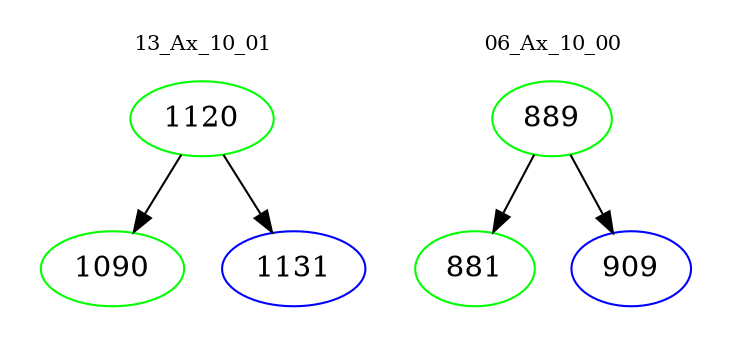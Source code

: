 digraph{
subgraph cluster_0 {
color = white
label = "13_Ax_10_01";
fontsize=10;
T0_1120 [label="1120", color="green"]
T0_1120 -> T0_1090 [color="black"]
T0_1090 [label="1090", color="green"]
T0_1120 -> T0_1131 [color="black"]
T0_1131 [label="1131", color="blue"]
}
subgraph cluster_1 {
color = white
label = "06_Ax_10_00";
fontsize=10;
T1_889 [label="889", color="green"]
T1_889 -> T1_881 [color="black"]
T1_881 [label="881", color="green"]
T1_889 -> T1_909 [color="black"]
T1_909 [label="909", color="blue"]
}
}
